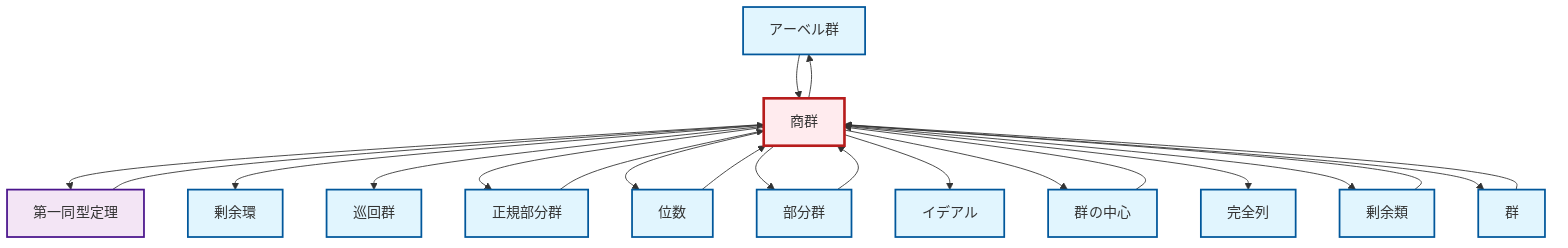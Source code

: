 graph TD
    classDef definition fill:#e1f5fe,stroke:#01579b,stroke-width:2px
    classDef theorem fill:#f3e5f5,stroke:#4a148c,stroke-width:2px
    classDef axiom fill:#fff3e0,stroke:#e65100,stroke-width:2px
    classDef example fill:#e8f5e9,stroke:#1b5e20,stroke-width:2px
    classDef current fill:#ffebee,stroke:#b71c1c,stroke-width:3px
    def-abelian-group["アーベル群"]:::definition
    def-cyclic-group["巡回群"]:::definition
    def-group["群"]:::definition
    def-order["位数"]:::definition
    def-ideal["イデアル"]:::definition
    def-quotient-ring["剰余環"]:::definition
    def-normal-subgroup["正規部分群"]:::definition
    def-center-of-group["群の中心"]:::definition
    def-subgroup["部分群"]:::definition
    def-coset["剰余類"]:::definition
    def-quotient-group["商群"]:::definition
    def-exact-sequence["完全列"]:::definition
    thm-first-isomorphism["第一同型定理"]:::theorem
    def-coset --> def-quotient-group
    def-quotient-group --> thm-first-isomorphism
    def-quotient-group --> def-quotient-ring
    def-subgroup --> def-quotient-group
    def-quotient-group --> def-cyclic-group
    def-quotient-group --> def-normal-subgroup
    def-center-of-group --> def-quotient-group
    def-quotient-group --> def-abelian-group
    def-quotient-group --> def-order
    def-normal-subgroup --> def-quotient-group
    def-quotient-group --> def-subgroup
    def-order --> def-quotient-group
    def-quotient-group --> def-ideal
    thm-first-isomorphism --> def-quotient-group
    def-quotient-group --> def-center-of-group
    def-quotient-group --> def-exact-sequence
    def-group --> def-quotient-group
    def-quotient-group --> def-coset
    def-abelian-group --> def-quotient-group
    def-quotient-group --> def-group
    class def-quotient-group current